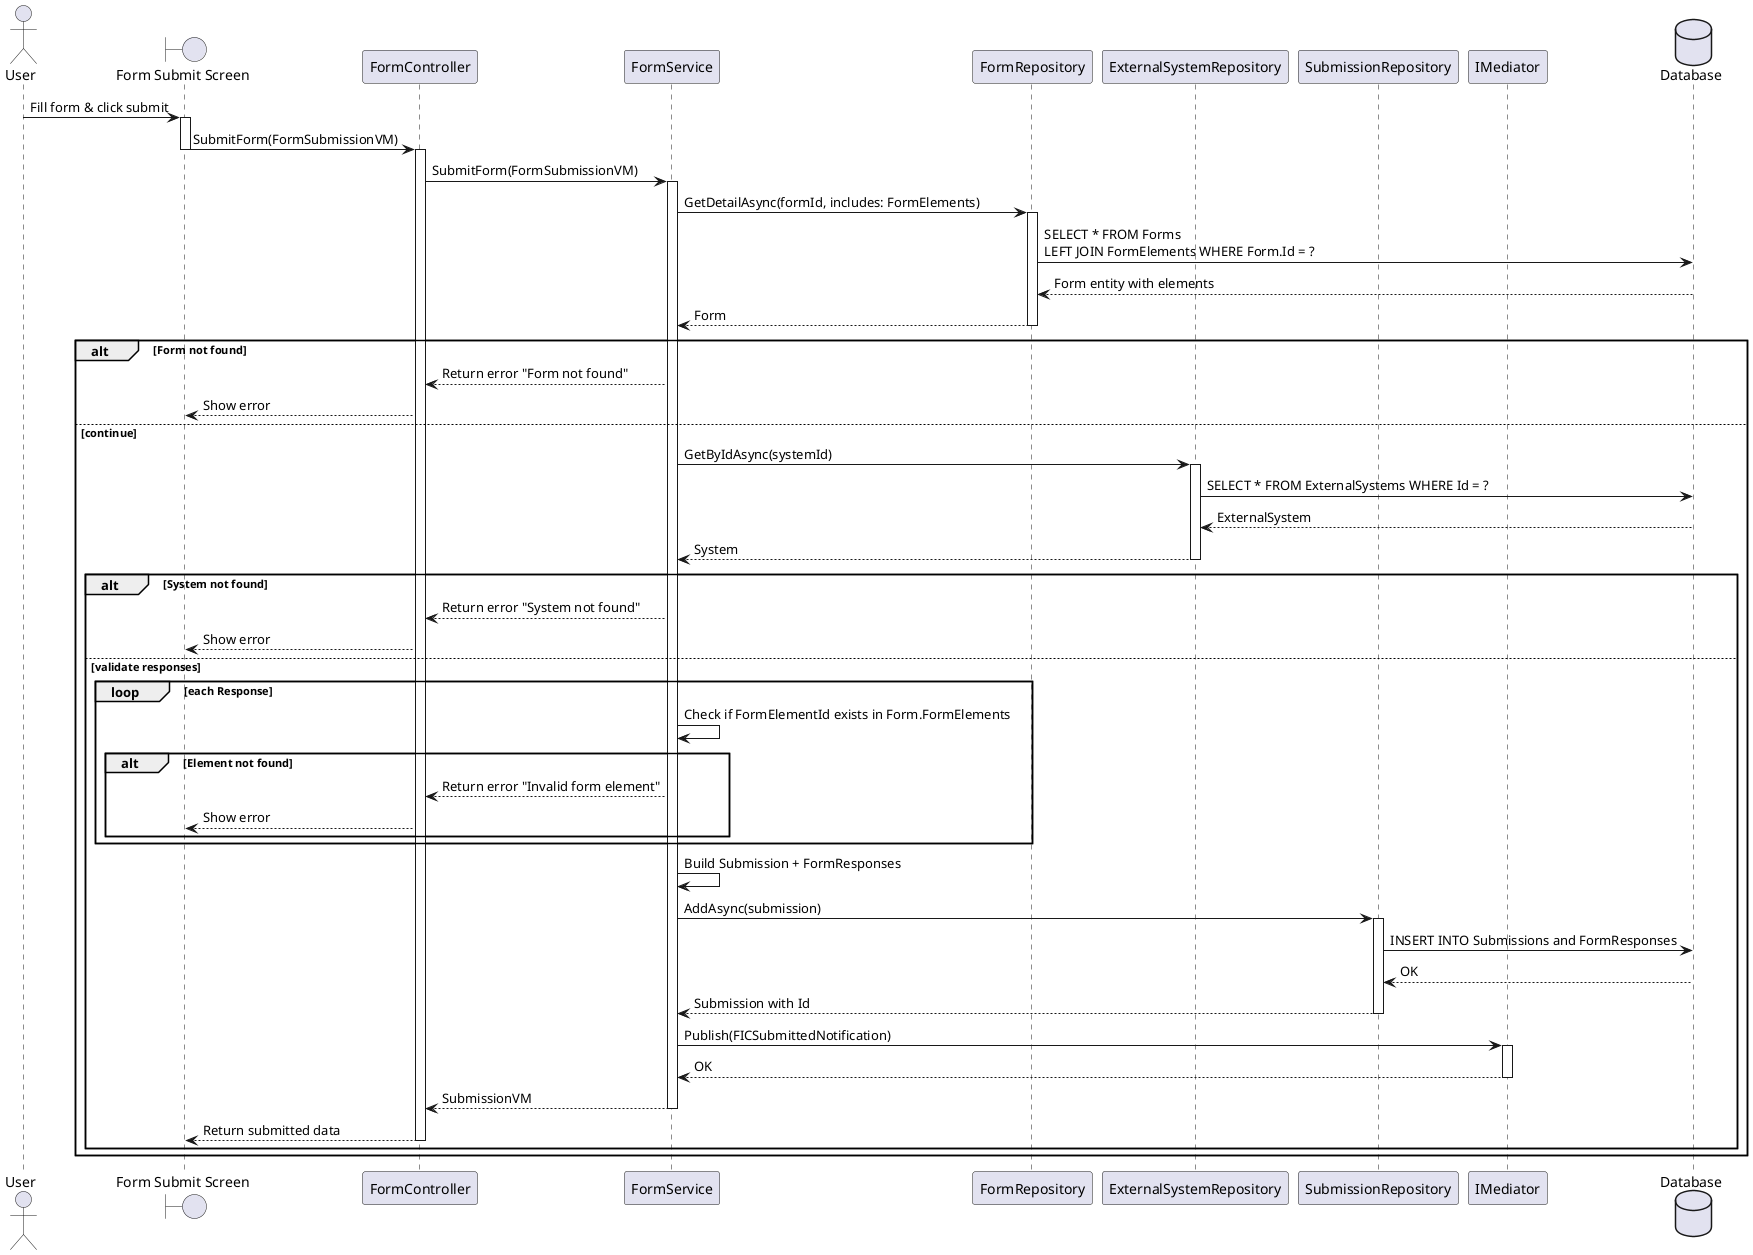 @startuml
actor User
boundary "Form Submit Screen" as Screen
participant "FormController" as Controller
participant "FormService" as FormService
participant "FormRepository" as FormRepo
participant "ExternalSystemRepository" as SystemRepo
participant "SubmissionRepository" as SubmissionRepo
participant "IMediator" as Mediator
database "Database" as DB

User -> Screen : Fill form & click submit
activate Screen
Screen -> Controller : SubmitForm(FormSubmissionVM)
deactivate Screen
activate Controller

Controller -> FormService : SubmitForm(FormSubmissionVM)
activate FormService

' === Load Form with Elements ===
FormService -> FormRepo : GetDetailAsync(formId, includes: FormElements)
activate FormRepo
FormRepo -> DB : SELECT * FROM Forms\nLEFT JOIN FormElements WHERE Form.Id = ?
DB --> FormRepo : Form entity with elements
FormRepo --> FormService : Form
deactivate FormRepo

alt Form not found
    FormService --> Controller : Return error "Form not found"
    
    Controller --> Screen : Show error
else continue

    ' === Load External System ===
    FormService -> SystemRepo : GetByIdAsync(systemId)
    activate SystemRepo
    SystemRepo -> DB : SELECT * FROM ExternalSystems WHERE Id = ?
    DB --> SystemRepo : ExternalSystem
    SystemRepo --> FormService : System
    deactivate SystemRepo

    alt System not found
        FormService --> Controller : Return error "System not found"
        
        Controller --> Screen : Show error
        
    else validate responses
        loop each Response
            FormService -> FormService : Check if FormElementId exists in Form.FormElements
            alt Element not found
                FormService --> Controller : Return error "Invalid form element"
                
                Controller --> Screen : Show error
                
            end
        end

        ' === Build Submission Entity ===
        FormService -> FormService : Build Submission + FormResponses

        ' === Save Submission ===
        FormService -> SubmissionRepo : AddAsync(submission)
        activate SubmissionRepo
        SubmissionRepo -> DB : INSERT INTO Submissions and FormResponses
        DB --> SubmissionRepo : OK
        SubmissionRepo --> FormService : Submission with Id
        deactivate SubmissionRepo

        ' === Publish Event ===
        FormService -> Mediator : Publish(FICSubmittedNotification)
        activate Mediator
        Mediator --> FormService : OK
        deactivate Mediator

        FormService --> Controller : SubmissionVM
        deactivate FormService

        Controller --> Screen : Return submitted data
        deactivate Controller
    end
end
@enduml
